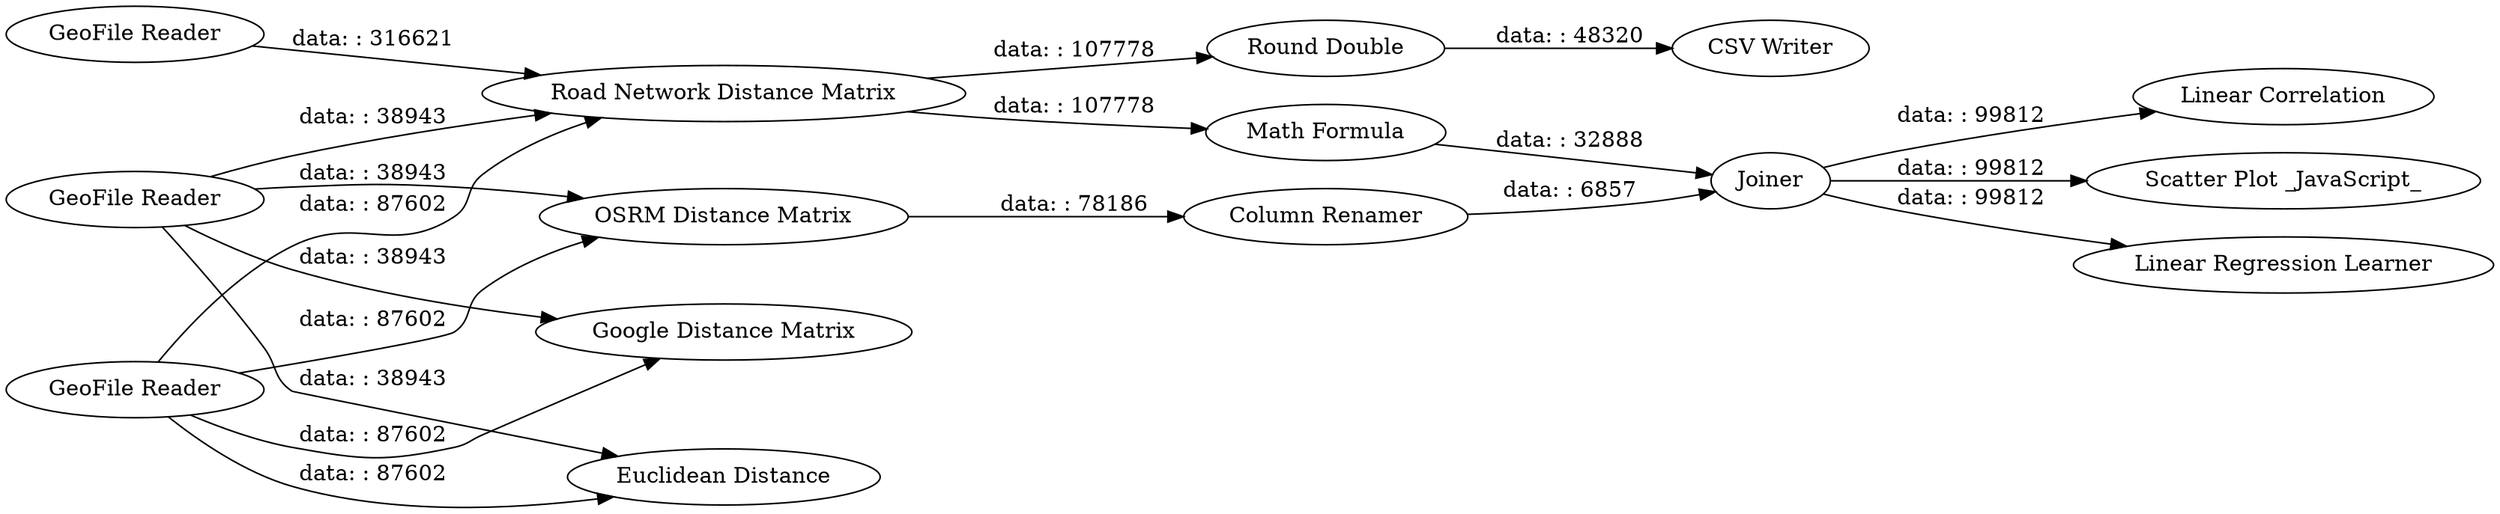 digraph {
	"-8533175918081299767_6" [label="GeoFile Reader"]
	"-8533175918081299767_10" [label=Joiner]
	"-8533175918081299767_7" [label="Road Network Distance Matrix"]
	"-8533175918081299767_11" [label="Linear Correlation"]
	"-8533175918081299767_9" [label="Column Renamer"]
	"-8533175918081299767_8" [label="Math Formula"]
	"-8533175918081299767_1" [label="GeoFile Reader"]
	"-8533175918081299767_3" [label="Euclidean Distance"]
	"-8533175918081299767_12" [label="Scatter Plot _JavaScript_"]
	"-8533175918081299767_15" [label="CSV Writer"]
	"-8533175918081299767_2" [label="GeoFile Reader"]
	"-8533175918081299767_14" [label="Round Double"]
	"-8533175918081299767_13" [label="Linear Regression Learner"]
	"-8533175918081299767_5" [label="Google Distance Matrix"]
	"-8533175918081299767_4" [label="OSRM Distance Matrix"]
	"-8533175918081299767_1" -> "-8533175918081299767_7" [label="data: : 38943"]
	"-8533175918081299767_1" -> "-8533175918081299767_4" [label="data: : 38943"]
	"-8533175918081299767_4" -> "-8533175918081299767_9" [label="data: : 78186"]
	"-8533175918081299767_10" -> "-8533175918081299767_12" [label="data: : 99812"]
	"-8533175918081299767_10" -> "-8533175918081299767_13" [label="data: : 99812"]
	"-8533175918081299767_6" -> "-8533175918081299767_7" [label="data: : 316621"]
	"-8533175918081299767_10" -> "-8533175918081299767_11" [label="data: : 99812"]
	"-8533175918081299767_14" -> "-8533175918081299767_15" [label="data: : 48320"]
	"-8533175918081299767_8" -> "-8533175918081299767_10" [label="data: : 32888"]
	"-8533175918081299767_2" -> "-8533175918081299767_7" [label="data: : 87602"]
	"-8533175918081299767_1" -> "-8533175918081299767_5" [label="data: : 38943"]
	"-8533175918081299767_2" -> "-8533175918081299767_5" [label="data: : 87602"]
	"-8533175918081299767_2" -> "-8533175918081299767_3" [label="data: : 87602"]
	"-8533175918081299767_7" -> "-8533175918081299767_8" [label="data: : 107778"]
	"-8533175918081299767_1" -> "-8533175918081299767_3" [label="data: : 38943"]
	"-8533175918081299767_7" -> "-8533175918081299767_14" [label="data: : 107778"]
	"-8533175918081299767_2" -> "-8533175918081299767_4" [label="data: : 87602"]
	"-8533175918081299767_9" -> "-8533175918081299767_10" [label="data: : 6857"]
	rankdir=LR
}

